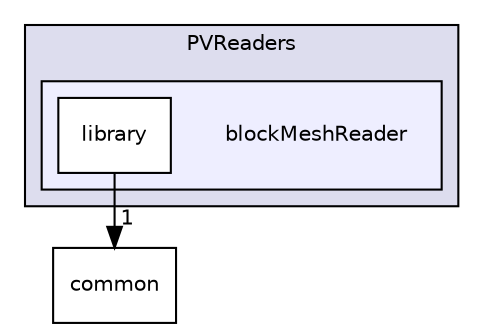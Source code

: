 digraph "applications/utilities/postProcessing/graphics/PVReaders/blockMeshReader" {
  bgcolor=transparent;
  compound=true
  node [ fontsize="10", fontname="Helvetica"];
  edge [ labelfontsize="10", labelfontname="Helvetica"];
  subgraph clusterdir_886c4169983dfa1169e2a3bbfb2e06f0 {
    graph [ bgcolor="#ddddee", pencolor="black", label="PVReaders" fontname="Helvetica", fontsize="10", URL="dir_886c4169983dfa1169e2a3bbfb2e06f0.html"]
  subgraph clusterdir_4d451762ae5cbb4ad2fc8a6548b8ce62 {
    graph [ bgcolor="#eeeeff", pencolor="black", label="" URL="dir_4d451762ae5cbb4ad2fc8a6548b8ce62.html"];
    dir_4d451762ae5cbb4ad2fc8a6548b8ce62 [shape=plaintext label="blockMeshReader"];
    dir_73e124860bb9a9d9f7d4a8cbb8f0b205 [shape=box label="library" color="black" fillcolor="white" style="filled" URL="dir_73e124860bb9a9d9f7d4a8cbb8f0b205.html"];
  }
  }
  dir_eb666c3203132dcd5610cbda0090760e [shape=box label="common" URL="dir_eb666c3203132dcd5610cbda0090760e.html"];
  dir_73e124860bb9a9d9f7d4a8cbb8f0b205->dir_eb666c3203132dcd5610cbda0090760e [headlabel="1", labeldistance=1.5 headhref="dir_000416_000417.html"];
}
